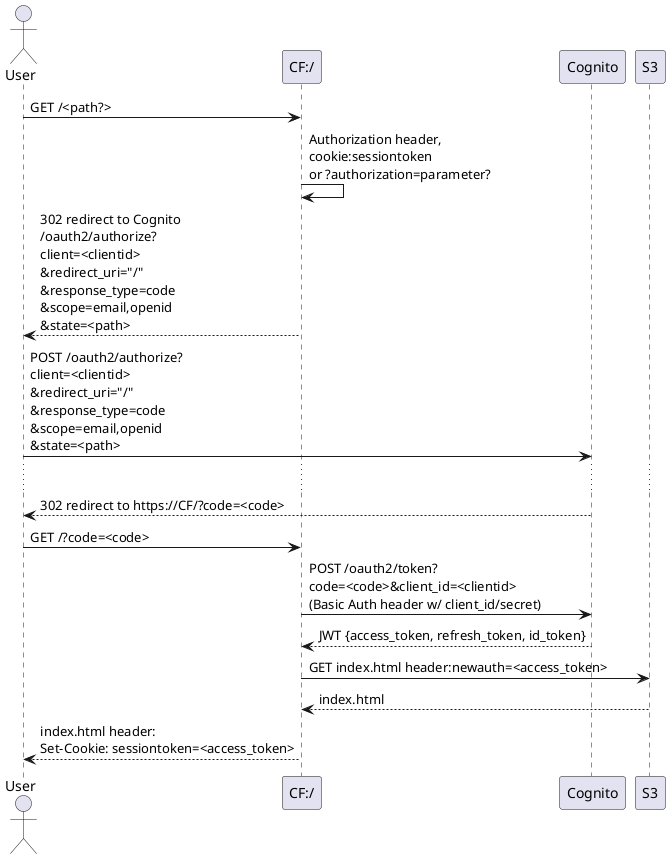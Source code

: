 @startuml
actor User
participant "CF:/" as SLASH
User -> SLASH : GET /<path?>
SLASH -> SLASH : Authorization header,\ncookie:sessiontoken\nor ?authorization=parameter?
SLASH --> User : 302 redirect to Cognito\n/oauth2/authorize?\nclient=<clientid>\n&redirect_uri="/"\n&response_type=code\n&scope=email,openid\n&state=<path>
User -> Cognito : POST /oauth2/authorize?\nclient=<clientid>\n&redirect_uri="/"\n&response_type=code\n&scope=email,openid\n&state=<path>
...
Cognito --> User : 302 redirect to https://CF/?code=<code>
User -> SLASH : GET /?code=<code>
SLASH -> Cognito : POST /oauth2/token?\ncode=<code>&client_id=<clientid>\n(Basic Auth header w/ client_id/secret)
Cognito --> SLASH : JWT {access_token, refresh_token, id_token}
SLASH -> S3 : GET index.html header:newauth=<access_token>
S3 --> SLASH : index.html
SLASH --> User : index.html header:\nSet-Cookie: sessiontoken=<access_token>
@enduml
